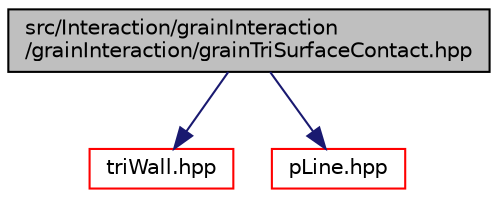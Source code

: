digraph "src/Interaction/grainInteraction/grainInteraction/grainTriSurfaceContact.hpp"
{
 // LATEX_PDF_SIZE
  edge [fontname="Helvetica",fontsize="10",labelfontname="Helvetica",labelfontsize="10"];
  node [fontname="Helvetica",fontsize="10",shape=record];
  Node1 [label="src/Interaction/grainInteraction\l/grainInteraction/grainTriSurfaceContact.hpp",height=0.2,width=0.4,color="black", fillcolor="grey75", style="filled", fontcolor="black",tooltip=" "];
  Node1 -> Node2 [color="midnightblue",fontsize="10",style="solid",fontname="Helvetica"];
  Node2 [label="triWall.hpp",height=0.2,width=0.4,color="red", fillcolor="white", style="filled",URL="$grainInteraction_2grainInteraction_2triWall_8hpp.html",tooltip=" "];
  Node1 -> Node36 [color="midnightblue",fontsize="10",style="solid",fontname="Helvetica"];
  Node36 [label="pLine.hpp",height=0.2,width=0.4,color="red", fillcolor="white", style="filled",URL="$grainInteraction_2grainInteraction_2pLine_8hpp.html",tooltip=" "];
}

